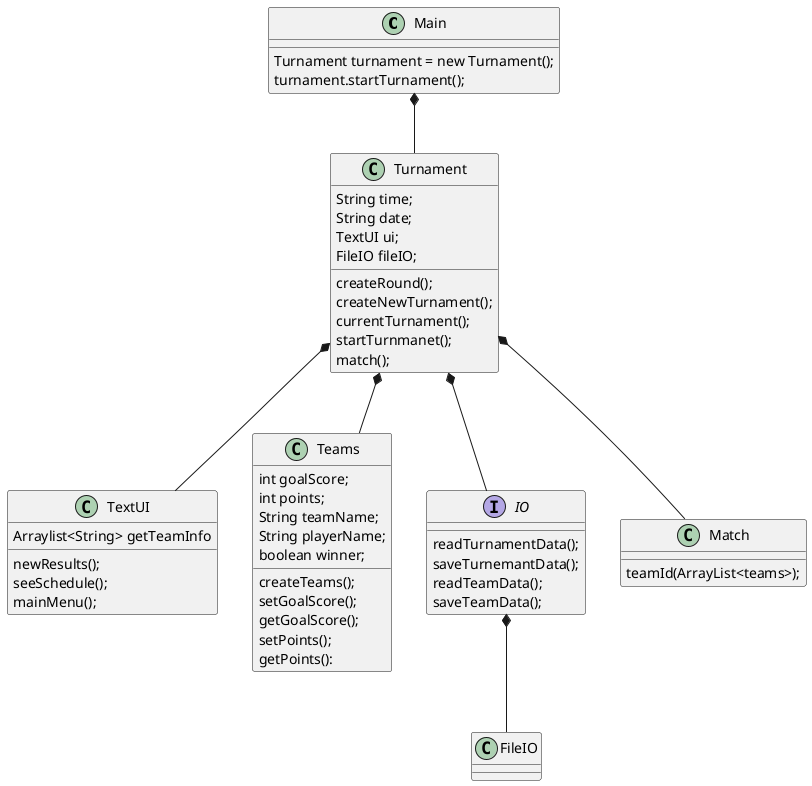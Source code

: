 @startuml
'https://plantuml.com/sequence-diagram

class Main
class TextUI
class Turnament
class Teams
Interface IO
class Match
class FileIO

Main *-- Turnament

Turnament *-- TextUI
Turnament *-- IO
Turnament *-- Teams
Turnament *-- Match

IO *-- FileIO

Main : Turnament turnament = new Turnament();
Main : turnament.startTurnament();

Match : teamId(ArrayList<teams>);

IO : readTurnamentData();
IO : saveTurnemantData();
IO : readTeamData();
IO : saveTeamData();

Teams : int goalScore;
Teams : int points;
Teams : String teamName;
Teams : String playerName;
Teams : createTeams();
Teams : setGoalScore();
Teams : getGoalScore();
Teams : setPoints();
Teams : getPoints():
Teams : boolean winner;

Turnament : String time;
Turnament : String date;
Turnament : createRound();
Turnament : TextUI ui;
Turnament : FileIO fileIO;

Turnament : createNewTurnament();
Turnament : currentTurnament();
Turnament : startTurnmanet();
Turnament : match();

TextUI : newResults();
TextUI : seeSchedule();
TextUI : mainMenu();
TextUI : Arraylist<String> getTeamInfo

@enduml